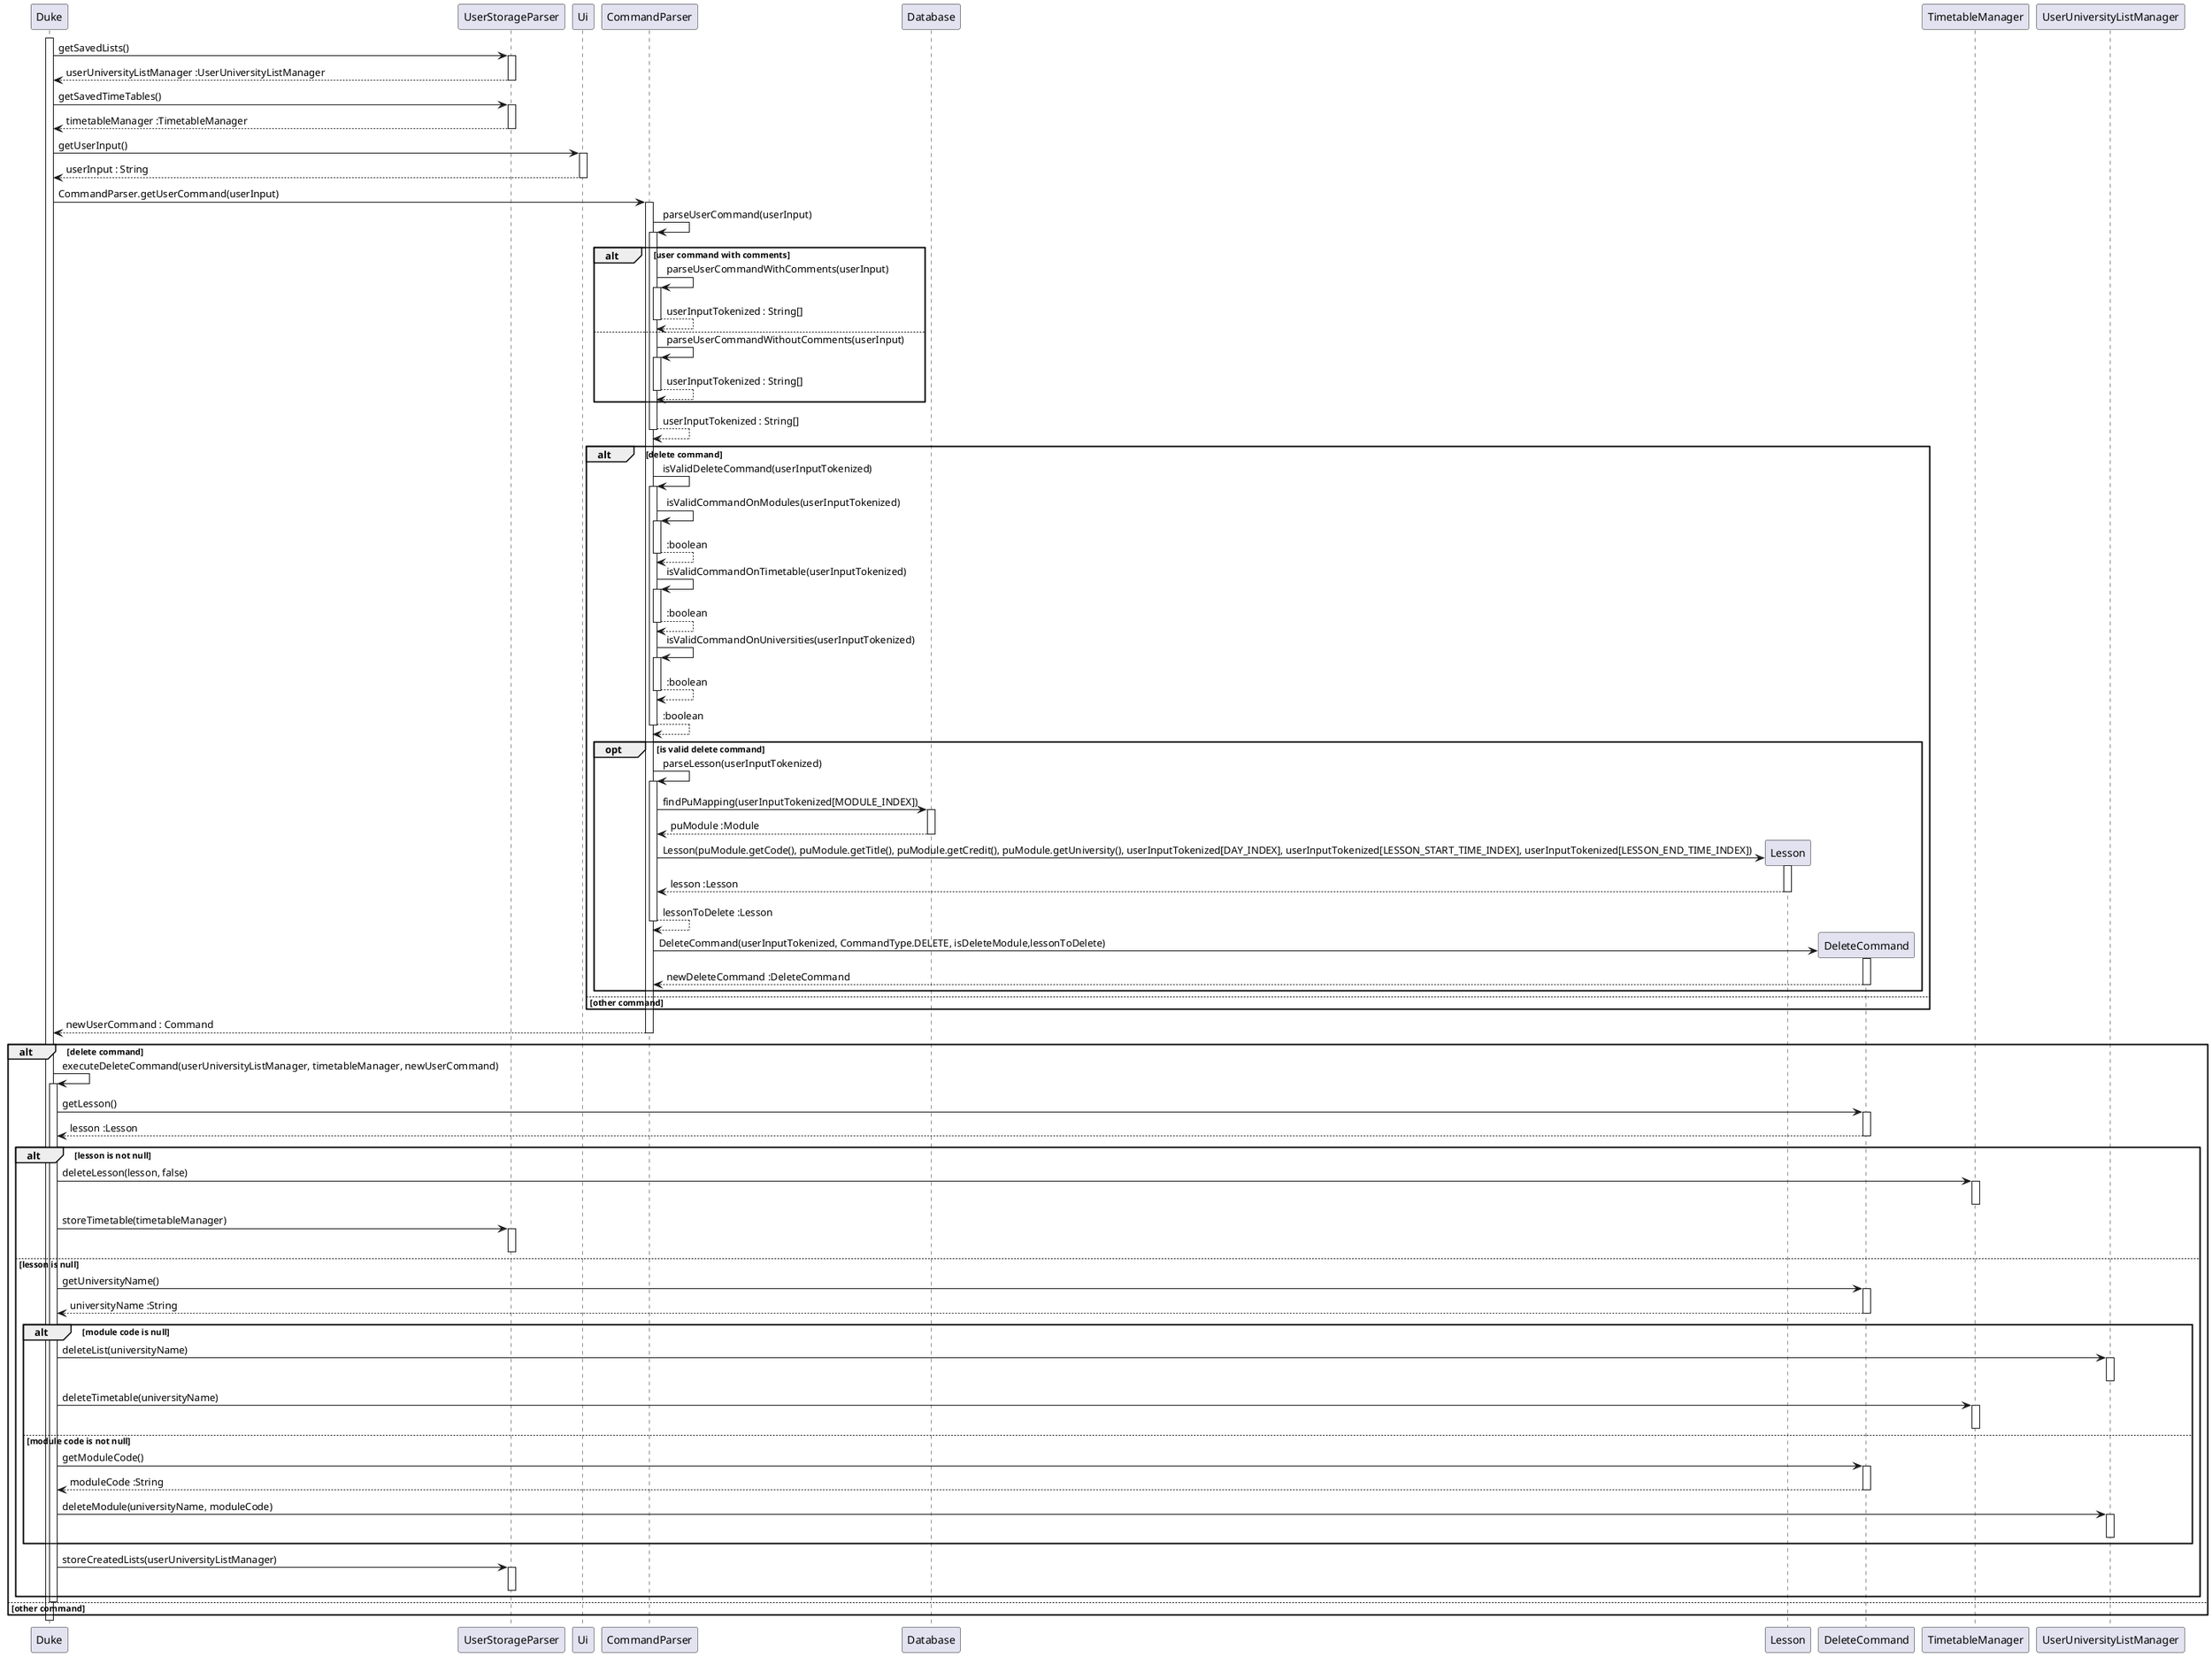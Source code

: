 @startuml

activate Duke

Duke -> UserStorageParser : getSavedLists()
activate UserStorageParser

UserStorageParser --> Duke : userUniversityListManager :UserUniversityListManager
deactivate UserStorageParser

Duke -> UserStorageParser : getSavedTimeTables()
activate UserStorageParser

UserStorageParser --> Duke : timetableManager :TimetableManager
deactivate UserStorageParser

Duke -> Ui : getUserInput()
activate Ui

Ui --> Duke : userInput : String
deactivate Ui

Duke -> CommandParser : CommandParser.getUserCommand(userInput)
activate CommandParser

CommandParser -> CommandParser : parseUserCommand(userInput)
activate CommandParser

alt user command with comments
    CommandParser -> CommandParser : parseUserCommandWithComments(userInput)
    activate CommandParser

    CommandParser --> CommandParser : userInputTokenized : String[]
    deactivate CommandParser

else
    CommandParser -> CommandParser : parseUserCommandWithoutComments(userInput)
    activate CommandParser

    CommandParser --> CommandParser : userInputTokenized : String[]
    deactivate CommandParser 
end

CommandParser --> CommandParser : userInputTokenized : String[]
deactivate CommandParser

alt delete command

    CommandParser -> CommandParser : isValidDeleteCommand(userInputTokenized)
    activate CommandParser

    CommandParser -> CommandParser : isValidCommandOnModules(userInputTokenized)
    activate CommandParser

    CommandParser --> CommandParser : :boolean
    deactivate CommandParser

    CommandParser -> CommandParser : isValidCommandOnTimetable(userInputTokenized)
    activate CommandParser

    CommandParser --> CommandParser : :boolean
    deactivate CommandParser

    CommandParser -> CommandParser : isValidCommandOnUniversities(userInputTokenized)
    activate CommandParser

    CommandParser --> CommandParser : :boolean
    deactivate CommandParser

    CommandParser --> CommandParser : :boolean
    deactivate CommandParser

    opt is valid delete command
        CommandParser -> CommandParser : parseLesson(userInputTokenized)
        activate CommandParser

        CommandParser -> Database : findPuMapping(userInputTokenized[MODULE_INDEX])
        activate Database

        Database --> CommandParser : puModule :Module
        deactivate Database

        create Lesson
        CommandParser -> Lesson : Lesson(puModule.getCode(), puModule.getTitle(), puModule.getCredit(), puModule.getUniversity(), userInputTokenized[DAY_INDEX], userInputTokenized[LESSON_START_TIME_INDEX], userInputTokenized[LESSON_END_TIME_INDEX])
        activate Lesson

        Lesson --> CommandParser : lesson :Lesson
        deactivate Lesson

        CommandParser --> CommandParser : lessonToDelete :Lesson
        deactivate CommandParser

        create DeleteCommand
        CommandParser -> DeleteCommand : DeleteCommand(userInputTokenized, CommandType.DELETE, isDeleteModule,lessonToDelete)
        activate DeleteCommand

        DeleteCommand --> CommandParser : newDeleteCommand :DeleteCommand
        deactivate DeleteCommand
    end

else other command

end

CommandParser --> Duke : newUserCommand : Command
deactivate CommandParser

alt delete command

Duke -> Duke : executeDeleteCommand(userUniversityListManager, timetableManager, newUserCommand)
activate Duke

    Duke -> DeleteCommand : getLesson()
    activate DeleteCommand

    DeleteCommand --> Duke : lesson :Lesson
    deactivate DeleteCommand

    alt lesson is not null
    Duke -> TimetableManager : deleteLesson(lesson, false)
    activate TimetableManager

    deactivate TimetableManager

    Duke -> UserStorageParser : storeTimetable(timetableManager)
    activate UserStorageParser

    deactivate UserStorageParser

    else lesson is null
        Duke -> DeleteCommand : getUniversityName()
        activate DeleteCommand

        DeleteCommand --> Duke : universityName :String
        deactivate DeleteCommand

        alt module code is null
        Duke -> UserUniversityListManager : deleteList(universityName)
        activate UserUniversityListManager

        deactivate UserUniversityListManager

        Duke -> TimetableManager : deleteTimetable(universityName)
        activate TimetableManager

        deactivate TimetableManager

        else module code is not null
        Duke -> DeleteCommand : getModuleCode()
        activate DeleteCommand

        DeleteCommand --> Duke : moduleCode :String
        deactivate DeleteCommand

        Duke -> UserUniversityListManager : deleteModule(universityName, moduleCode)
        activate UserUniversityListManager

        deactivate UserUniversityListManager

        end

        Duke -> UserStorageParser : storeCreatedLists(userUniversityListManager)
        activate UserStorageParser

        deactivate UserStorageParser

    end

deactivate Duke
else other command
end
deactivate Duke

@enduml